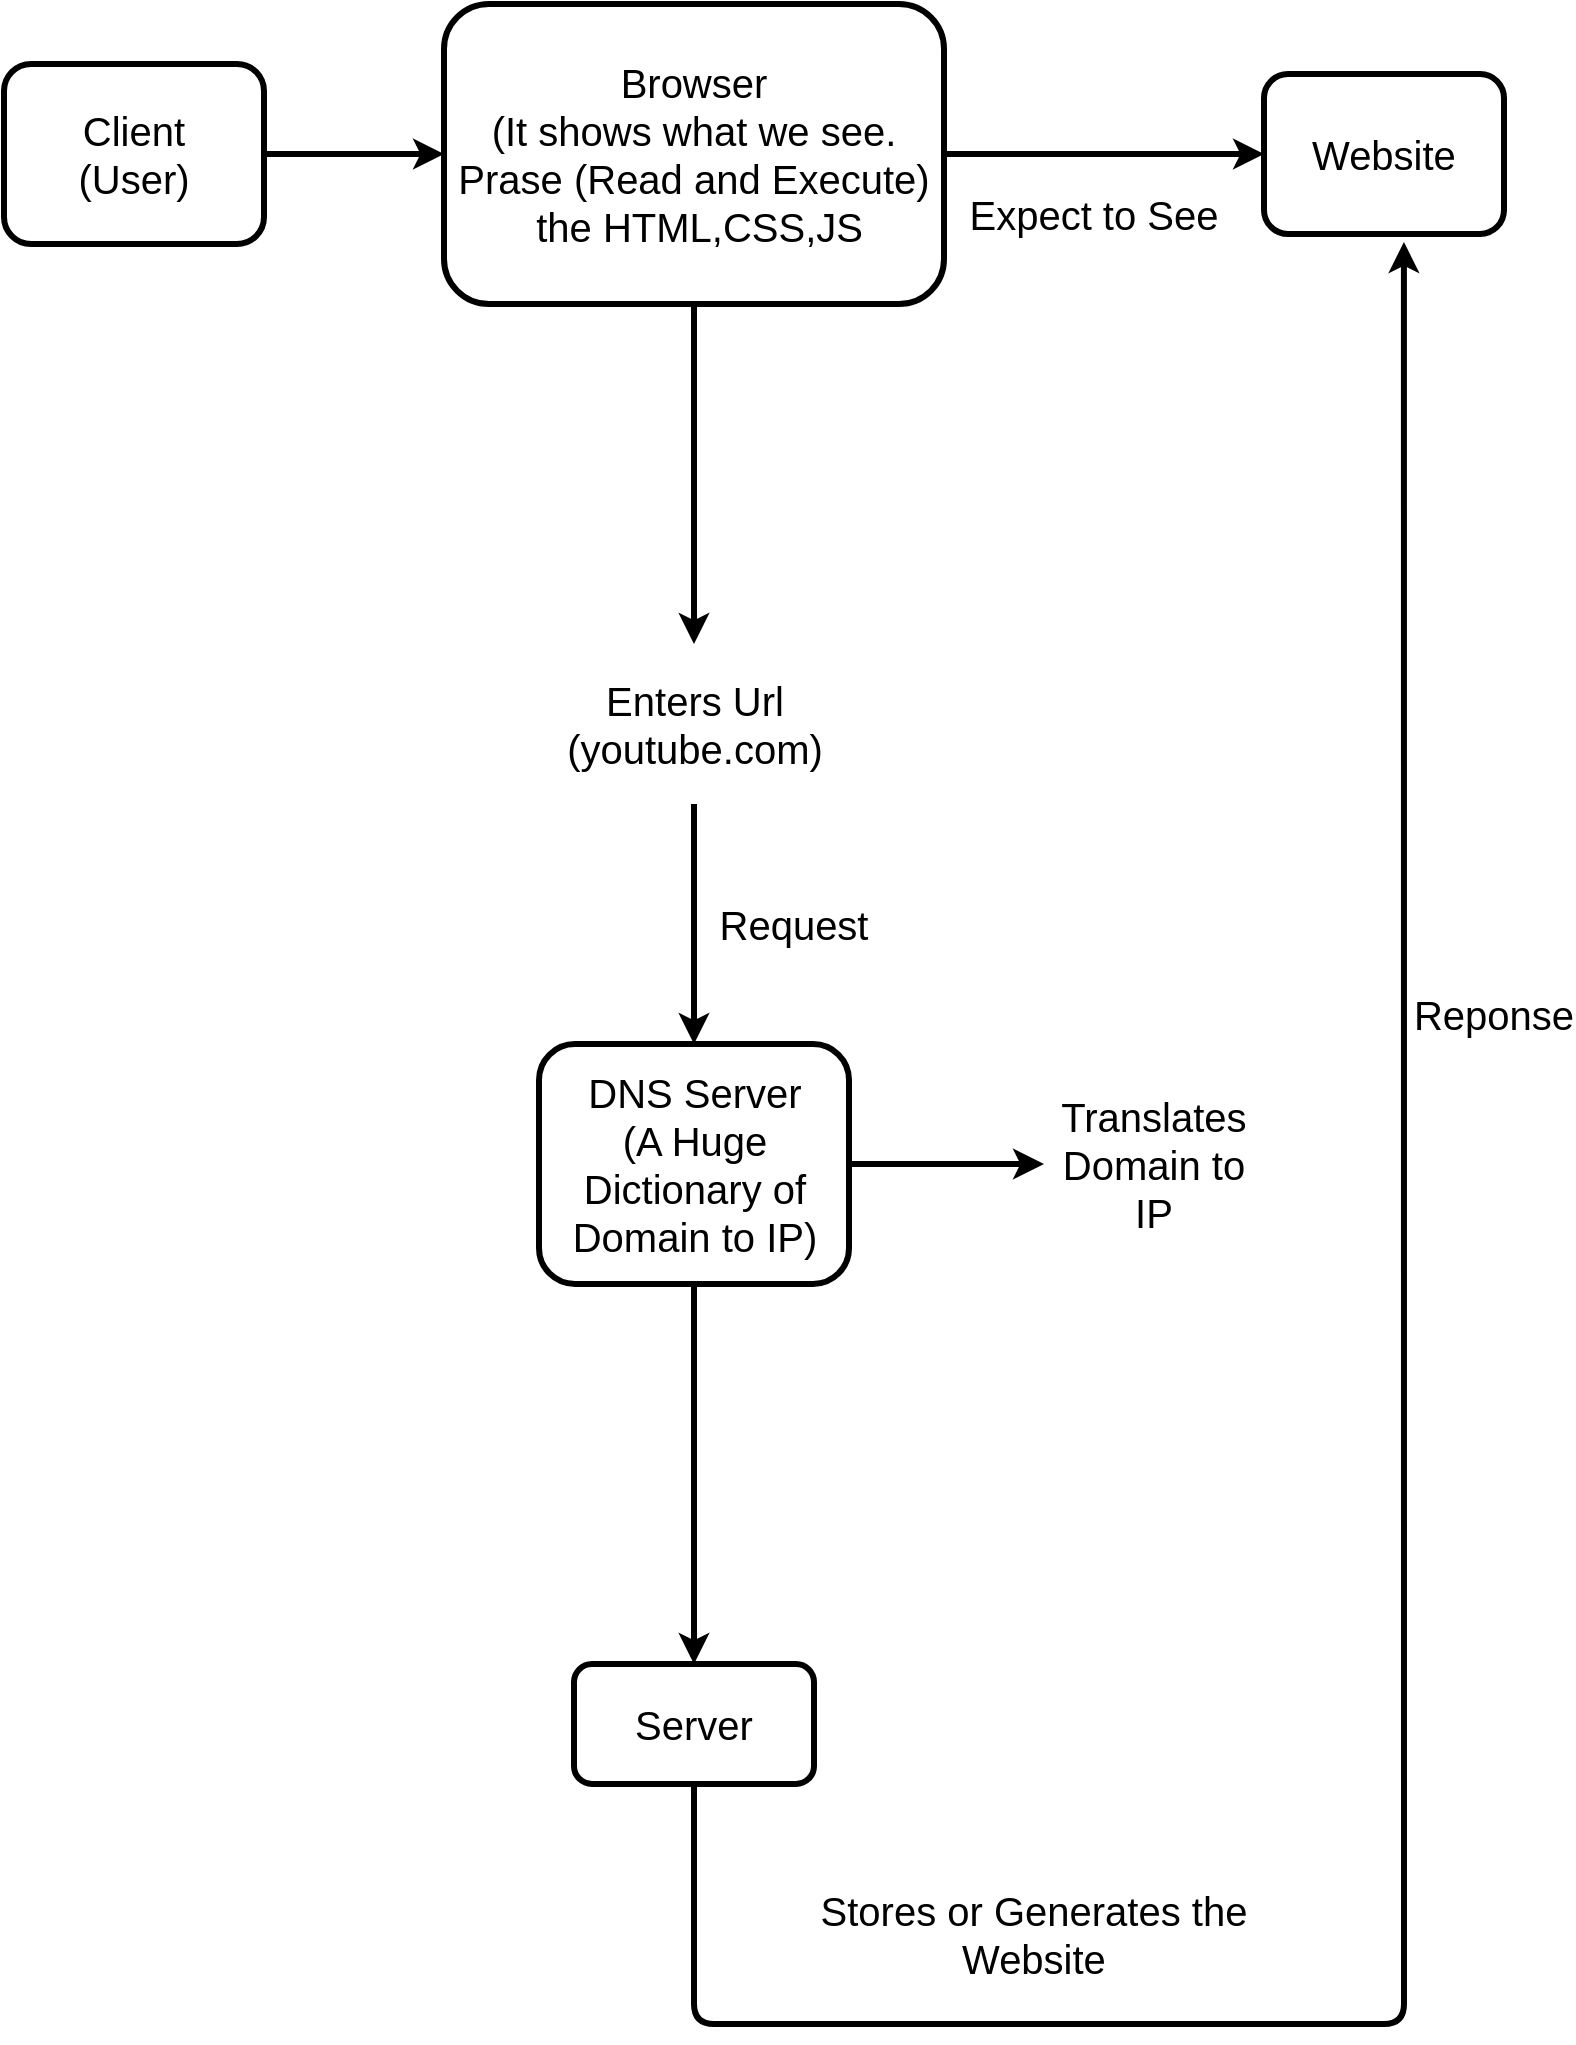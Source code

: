 <mxfile version="13.8.8" type="github">
  <diagram id="CnsdwGDqKVv3tJwIl41P" name="Page-1">
    <mxGraphModel dx="1102" dy="614" grid="1" gridSize="10" guides="1" tooltips="1" connect="1" arrows="1" fold="1" page="1" pageScale="1" pageWidth="850" pageHeight="1100" math="0" shadow="0">
      <root>
        <mxCell id="0" />
        <mxCell id="1" parent="0" />
        <mxCell id="FqahinOUKAI1D_94lY6C-1" value="&lt;span style=&quot;font-size: 20px&quot;&gt;Client&lt;br&gt;(User)&lt;/span&gt;" style="rounded=1;whiteSpace=wrap;html=1;strokeWidth=3;" parent="1" vertex="1">
          <mxGeometry x="30" y="80" width="130" height="90" as="geometry" />
        </mxCell>
        <mxCell id="FqahinOUKAI1D_94lY6C-2" value="" style="endArrow=classic;html=1;rounded=0;strokeWidth=3;entryX=0;entryY=0.5;entryDx=0;entryDy=0;exitX=1;exitY=0.5;exitDx=0;exitDy=0;" parent="1" source="FqahinOUKAI1D_94lY6C-1" target="FqahinOUKAI1D_94lY6C-3" edge="1">
          <mxGeometry width="50" height="50" relative="1" as="geometry">
            <mxPoint x="200" y="120" as="sourcePoint" />
            <mxPoint x="330" y="225" as="targetPoint" />
          </mxGeometry>
        </mxCell>
        <mxCell id="FqahinOUKAI1D_94lY6C-3" value="Browser&lt;br&gt;(It shows what we see.&lt;br&gt;Prase (Read and Execute)&lt;br&gt;&amp;nbsp;the HTML,CSS,JS" style="rounded=1;whiteSpace=wrap;html=1;fontSize=20;strokeWidth=3;" parent="1" vertex="1">
          <mxGeometry x="250" y="50" width="250" height="150" as="geometry" />
        </mxCell>
        <mxCell id="FqahinOUKAI1D_94lY6C-6" value="" style="endArrow=classic;html=1;strokeWidth=3;fontSize=20;exitX=0.5;exitY=1;exitDx=0;exitDy=0;" parent="1" source="FqahinOUKAI1D_94lY6C-3" target="FqahinOUKAI1D_94lY6C-7" edge="1">
          <mxGeometry width="50" height="50" relative="1" as="geometry">
            <mxPoint x="370" y="330" as="sourcePoint" />
            <mxPoint x="390" y="390" as="targetPoint" />
          </mxGeometry>
        </mxCell>
        <mxCell id="FqahinOUKAI1D_94lY6C-7" value="Enters Url&lt;br&gt;(youtube.com)" style="text;html=1;strokeColor=none;fillColor=none;align=center;verticalAlign=middle;whiteSpace=wrap;rounded=0;fontSize=20;" parent="1" vertex="1">
          <mxGeometry x="293.75" y="370" width="162.5" height="80" as="geometry" />
        </mxCell>
        <mxCell id="FqahinOUKAI1D_94lY6C-10" value="Request" style="text;html=1;strokeColor=none;fillColor=none;align=center;verticalAlign=middle;whiteSpace=wrap;rounded=0;fontSize=20;" parent="1" vertex="1">
          <mxGeometry x="363" y="490" width="124" height="40" as="geometry" />
        </mxCell>
        <mxCell id="FqahinOUKAI1D_94lY6C-11" value="DNS Server&lt;br&gt;(A Huge Dictionary of Domain to IP)" style="rounded=1;whiteSpace=wrap;html=1;fontSize=20;strokeWidth=3;" parent="1" vertex="1">
          <mxGeometry x="297.5" y="570" width="155" height="120" as="geometry" />
        </mxCell>
        <mxCell id="FqahinOUKAI1D_94lY6C-12" value="" style="endArrow=classic;html=1;strokeWidth=3;fontSize=20;exitX=1;exitY=0.5;exitDx=0;exitDy=0;entryX=0;entryY=0.5;entryDx=0;entryDy=0;" parent="1" source="FqahinOUKAI1D_94lY6C-11" target="FqahinOUKAI1D_94lY6C-13" edge="1">
          <mxGeometry width="50" height="50" relative="1" as="geometry">
            <mxPoint x="480" y="670" as="sourcePoint" />
            <mxPoint x="550" y="640" as="targetPoint" />
          </mxGeometry>
        </mxCell>
        <mxCell id="FqahinOUKAI1D_94lY6C-13" value="Translates&lt;br&gt;Domain to IP" style="text;html=1;strokeColor=none;fillColor=none;align=center;verticalAlign=middle;whiteSpace=wrap;rounded=0;fontSize=20;" parent="1" vertex="1">
          <mxGeometry x="550" y="590" width="110" height="80" as="geometry" />
        </mxCell>
        <mxCell id="FqahinOUKAI1D_94lY6C-14" value="" style="endArrow=classic;html=1;strokeWidth=3;fontSize=20;exitX=0.5;exitY=1;exitDx=0;exitDy=0;entryX=0.5;entryY=0;entryDx=0;entryDy=0;" parent="1" source="FqahinOUKAI1D_94lY6C-11" target="FqahinOUKAI1D_94lY6C-15" edge="1">
          <mxGeometry width="50" height="50" relative="1" as="geometry">
            <mxPoint x="370" y="770" as="sourcePoint" />
            <mxPoint x="395" y="880" as="targetPoint" />
          </mxGeometry>
        </mxCell>
        <mxCell id="FqahinOUKAI1D_94lY6C-15" value="Server" style="rounded=1;whiteSpace=wrap;html=1;fontSize=20;strokeWidth=3;" parent="1" vertex="1">
          <mxGeometry x="315" y="880" width="120" height="60" as="geometry" />
        </mxCell>
        <mxCell id="FqahinOUKAI1D_94lY6C-17" value="" style="endArrow=classic;html=1;strokeWidth=3;fontSize=20;exitX=0.5;exitY=1;exitDx=0;exitDy=0;entryX=0.583;entryY=1.05;entryDx=0;entryDy=0;entryPerimeter=0;" parent="1" source="FqahinOUKAI1D_94lY6C-15" target="FqahinOUKAI1D_94lY6C-18" edge="1">
          <mxGeometry width="50" height="50" relative="1" as="geometry">
            <mxPoint x="380" y="1000" as="sourcePoint" />
            <mxPoint x="710" y="270" as="targetPoint" />
            <Array as="points">
              <mxPoint x="375" y="1060" />
              <mxPoint x="730" y="1060" />
            </Array>
          </mxGeometry>
        </mxCell>
        <mxCell id="FqahinOUKAI1D_94lY6C-18" value="Website" style="rounded=1;whiteSpace=wrap;html=1;fontSize=20;strokeWidth=3;" parent="1" vertex="1">
          <mxGeometry x="660" y="85" width="120" height="80" as="geometry" />
        </mxCell>
        <mxCell id="FqahinOUKAI1D_94lY6C-19" value="" style="endArrow=classic;html=1;strokeWidth=3;fontSize=20;exitX=1;exitY=0.5;exitDx=0;exitDy=0;entryX=0;entryY=0.5;entryDx=0;entryDy=0;" parent="1" source="FqahinOUKAI1D_94lY6C-3" target="FqahinOUKAI1D_94lY6C-18" edge="1">
          <mxGeometry width="50" height="50" relative="1" as="geometry">
            <mxPoint x="520" y="260" as="sourcePoint" />
            <mxPoint x="570" y="210" as="targetPoint" />
          </mxGeometry>
        </mxCell>
        <mxCell id="FqahinOUKAI1D_94lY6C-20" value="Stores or Generates the Website" style="text;html=1;strokeColor=none;fillColor=none;align=center;verticalAlign=middle;whiteSpace=wrap;rounded=0;fontSize=20;" parent="1" vertex="1">
          <mxGeometry x="405" y="970" width="280" height="90" as="geometry" />
        </mxCell>
        <mxCell id="FqahinOUKAI1D_94lY6C-21" value="Expect to See" style="text;html=1;strokeColor=none;fillColor=none;align=center;verticalAlign=middle;whiteSpace=wrap;rounded=0;fontSize=20;" parent="1" vertex="1">
          <mxGeometry x="500" y="120" width="150" height="70" as="geometry" />
        </mxCell>
        <mxCell id="WXgPLVYQaYO02zLYoF-L-3" value="" style="endArrow=classic;html=1;strokeWidth=3;exitX=0.5;exitY=1;exitDx=0;exitDy=0;entryX=0.5;entryY=0;entryDx=0;entryDy=0;" parent="1" source="FqahinOUKAI1D_94lY6C-7" target="FqahinOUKAI1D_94lY6C-11" edge="1">
          <mxGeometry width="50" height="50" relative="1" as="geometry">
            <mxPoint x="330" y="530" as="sourcePoint" />
            <mxPoint x="389" y="570" as="targetPoint" />
          </mxGeometry>
        </mxCell>
        <mxCell id="4F7Vhc4TxKgZkgz7AhtZ-1" value="&lt;font style=&quot;font-size: 20px&quot;&gt;Reponse&lt;/font&gt;" style="text;html=1;strokeColor=none;fillColor=none;align=center;verticalAlign=middle;whiteSpace=wrap;rounded=0;" parent="1" vertex="1">
          <mxGeometry x="740" y="520" width="70" height="70" as="geometry" />
        </mxCell>
      </root>
    </mxGraphModel>
  </diagram>
</mxfile>

